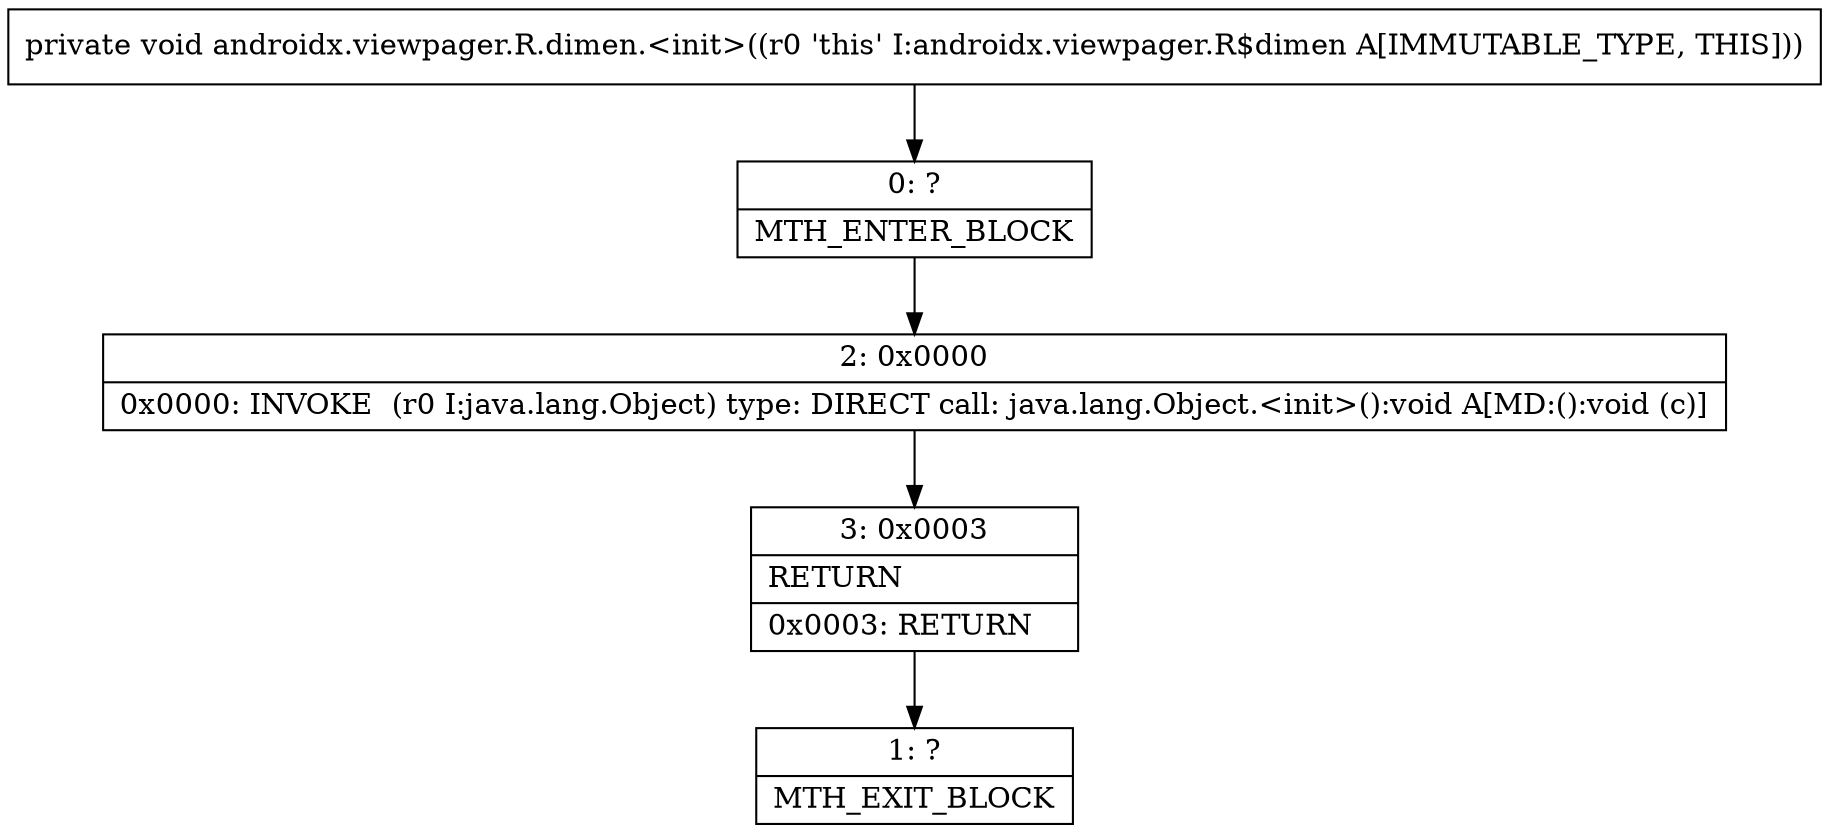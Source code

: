 digraph "CFG forandroidx.viewpager.R.dimen.\<init\>()V" {
Node_0 [shape=record,label="{0\:\ ?|MTH_ENTER_BLOCK\l}"];
Node_2 [shape=record,label="{2\:\ 0x0000|0x0000: INVOKE  (r0 I:java.lang.Object) type: DIRECT call: java.lang.Object.\<init\>():void A[MD:():void (c)]\l}"];
Node_3 [shape=record,label="{3\:\ 0x0003|RETURN\l|0x0003: RETURN   \l}"];
Node_1 [shape=record,label="{1\:\ ?|MTH_EXIT_BLOCK\l}"];
MethodNode[shape=record,label="{private void androidx.viewpager.R.dimen.\<init\>((r0 'this' I:androidx.viewpager.R$dimen A[IMMUTABLE_TYPE, THIS])) }"];
MethodNode -> Node_0;Node_0 -> Node_2;
Node_2 -> Node_3;
Node_3 -> Node_1;
}

